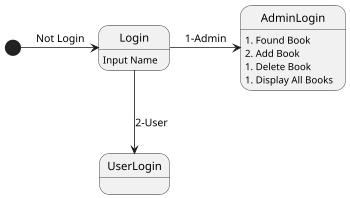 @startuml
'https://plantuml.com/state-diagram

scale 350 width
[*] -> Login : Not Login
Login : Input Name
Login -> AdminLogin : 1-Admin
AdminLogin : 1. Found Book
AdminLogin :2. Add Book
AdminLogin : 1. Delete Book
AdminLogin : 1. Display All Books
Login --> UserLogin : 2-User


'state NotShooting {
'  [*] --> Idle
'  Idle --> Configuring : 1
'  Configuring --> Idle : EvConfig
'}
'
'state Configuring {
'  [*] --> NewValueSelection
'  NewValueSelection --> NewValuePreview : EvNewValue
'  NewValuePreview --> NewValueSelection : EvNewValueRejected
'  NewValuePreview --> NewValueSelection : EvNewValueSaved
'
'  state NewValuePreview {
'     State1 -> State2
'  }
'
'}
@enduml